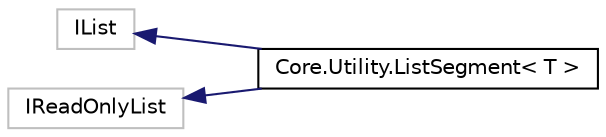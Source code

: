 digraph "クラス階層図"
{
 // LATEX_PDF_SIZE
  edge [fontname="Helvetica",fontsize="10",labelfontname="Helvetica",labelfontsize="10"];
  node [fontname="Helvetica",fontsize="10",shape=record];
  rankdir="LR";
  Node10 [label="IList",height=0.2,width=0.4,color="grey75", fillcolor="white", style="filled",tooltip=" "];
  Node10 -> Node0 [dir="back",color="midnightblue",fontsize="10",style="solid",fontname="Helvetica"];
  Node0 [label="Core.Utility.ListSegment\< T \>",height=0.2,width=0.4,color="black", fillcolor="white", style="filled",URL="$structCore_1_1Utility_1_1ListSegment.html",tooltip="ArraySegmentのList版 リストの性質上、親リストが変更されるとセグメントの内容も変わるので注意 また、バージョン変更を監視しないため、イテレート時にコレクションを変更しないでください"];
  Node14 [label="IReadOnlyList",height=0.2,width=0.4,color="grey75", fillcolor="white", style="filled",tooltip=" "];
  Node14 -> Node0 [dir="back",color="midnightblue",fontsize="10",style="solid",fontname="Helvetica"];
}

